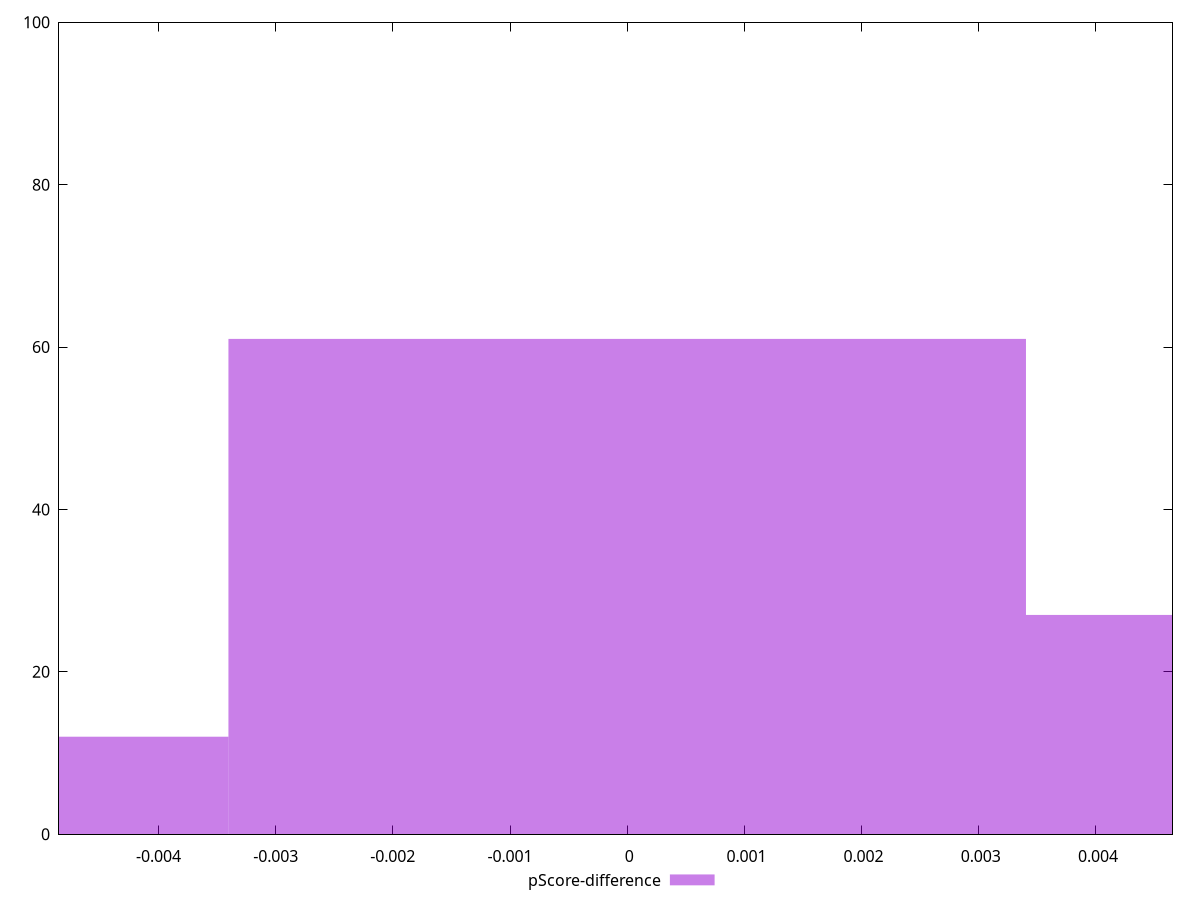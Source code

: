 reset

$pScoreDifference <<EOF
0 61
0.006806131962621795 27
-0.006806131962621795 12
EOF

set key outside below
set boxwidth 0.006806131962621795
set xrange [-0.0048490870556960886:0.004653554496008794]
set yrange [0:100]
set trange [0:100]
set style fill transparent solid 0.5 noborder
set terminal svg size 640, 490 enhanced background rgb 'white'
set output "report_00025_2021-02-22T21:38:55.199Z/bootup-time/samples/pages/pScore-difference/histogram.svg"

plot $pScoreDifference title "pScore-difference" with boxes

reset
